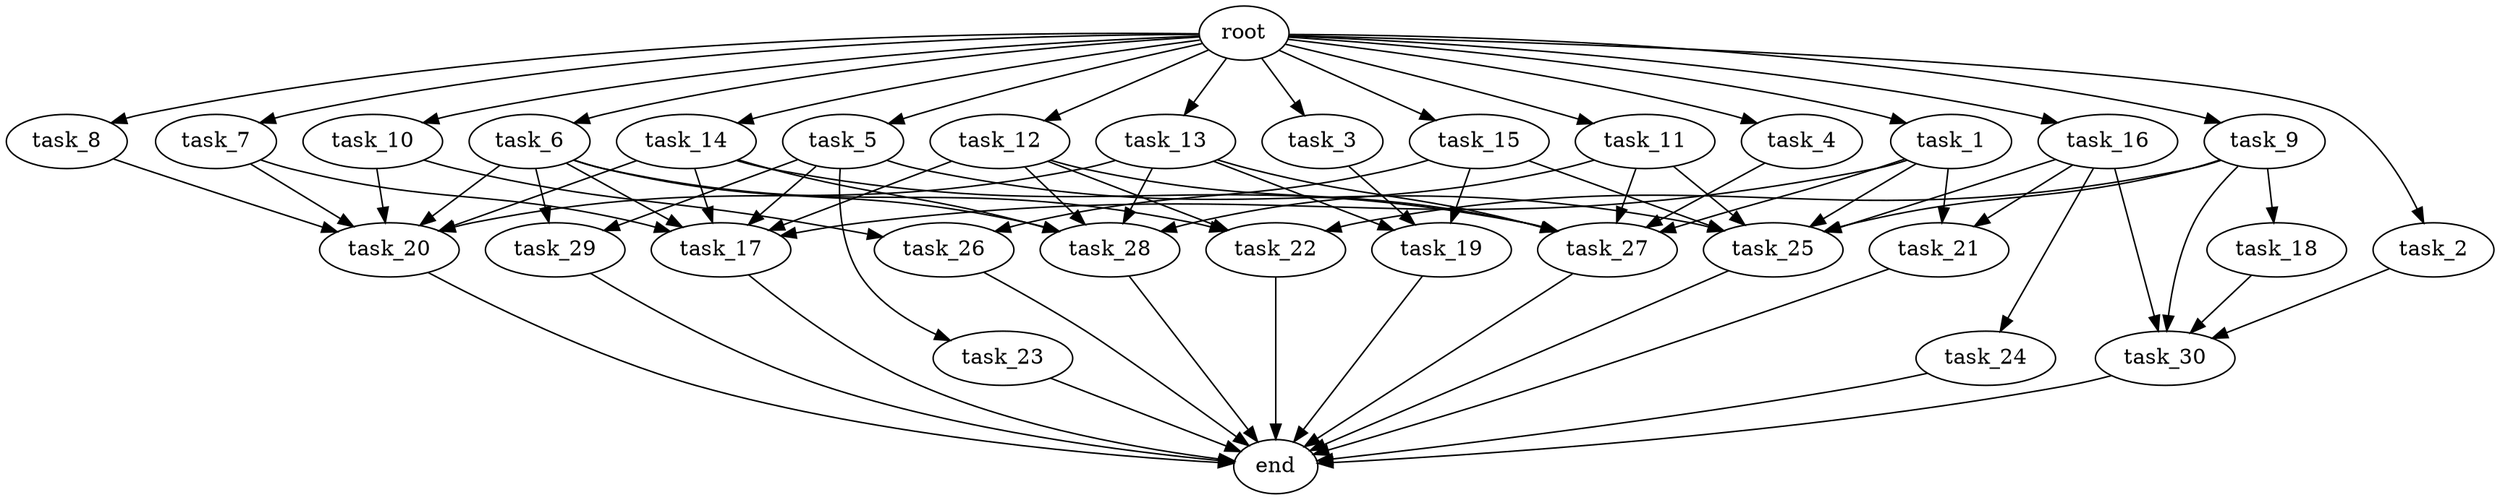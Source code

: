 digraph G {
  root [size="0.000000e+00"];
  task_1 [size="3.885040e+10"];
  task_2 [size="3.636239e+10"];
  task_3 [size="3.260784e+10"];
  task_4 [size="3.989432e+10"];
  task_5 [size="7.233354e+10"];
  task_6 [size="2.059945e+10"];
  task_7 [size="2.170376e+10"];
  task_8 [size="1.910460e+10"];
  task_9 [size="1.946825e+10"];
  task_10 [size="8.736188e+10"];
  task_11 [size="6.593600e+10"];
  task_12 [size="6.189144e+10"];
  task_13 [size="9.003643e+10"];
  task_14 [size="5.482507e+10"];
  task_15 [size="7.640002e+10"];
  task_16 [size="4.082673e+10"];
  task_17 [size="6.440356e+10"];
  task_18 [size="2.135923e+10"];
  task_19 [size="1.414174e+10"];
  task_20 [size="1.087393e+10"];
  task_21 [size="6.522722e+10"];
  task_22 [size="3.003902e+10"];
  task_23 [size="8.329046e+10"];
  task_24 [size="7.746002e+10"];
  task_25 [size="6.236337e+10"];
  task_26 [size="5.098062e+09"];
  task_27 [size="2.172564e+10"];
  task_28 [size="5.517379e+10"];
  task_29 [size="1.568037e+10"];
  task_30 [size="3.843521e+10"];
  end [size="0.000000e+00"];

  root -> task_1 [size="1.000000e-12"];
  root -> task_2 [size="1.000000e-12"];
  root -> task_3 [size="1.000000e-12"];
  root -> task_4 [size="1.000000e-12"];
  root -> task_5 [size="1.000000e-12"];
  root -> task_6 [size="1.000000e-12"];
  root -> task_7 [size="1.000000e-12"];
  root -> task_8 [size="1.000000e-12"];
  root -> task_9 [size="1.000000e-12"];
  root -> task_10 [size="1.000000e-12"];
  root -> task_11 [size="1.000000e-12"];
  root -> task_12 [size="1.000000e-12"];
  root -> task_13 [size="1.000000e-12"];
  root -> task_14 [size="1.000000e-12"];
  root -> task_15 [size="1.000000e-12"];
  root -> task_16 [size="1.000000e-12"];
  task_1 -> task_17 [size="1.073393e+08"];
  task_1 -> task_21 [size="3.261361e+08"];
  task_1 -> task_25 [size="1.039390e+08"];
  task_1 -> task_27 [size="3.620940e+07"];
  task_2 -> task_30 [size="9.608802e+07"];
  task_3 -> task_19 [size="4.713912e+07"];
  task_4 -> task_27 [size="3.620940e+07"];
  task_5 -> task_17 [size="1.073393e+08"];
  task_5 -> task_23 [size="8.329046e+08"];
  task_5 -> task_25 [size="1.039390e+08"];
  task_5 -> task_29 [size="7.840184e+07"];
  task_6 -> task_17 [size="1.073393e+08"];
  task_6 -> task_20 [size="1.812322e+07"];
  task_6 -> task_22 [size="1.001301e+08"];
  task_6 -> task_28 [size="1.103476e+08"];
  task_6 -> task_29 [size="7.840184e+07"];
  task_7 -> task_17 [size="1.073393e+08"];
  task_7 -> task_20 [size="1.812322e+07"];
  task_8 -> task_20 [size="1.812322e+07"];
  task_9 -> task_18 [size="2.135923e+08"];
  task_9 -> task_22 [size="1.001301e+08"];
  task_9 -> task_25 [size="1.039390e+08"];
  task_9 -> task_30 [size="9.608802e+07"];
  task_10 -> task_20 [size="1.812322e+07"];
  task_10 -> task_26 [size="2.549031e+07"];
  task_11 -> task_25 [size="1.039390e+08"];
  task_11 -> task_27 [size="3.620940e+07"];
  task_11 -> task_28 [size="1.103476e+08"];
  task_12 -> task_17 [size="1.073393e+08"];
  task_12 -> task_22 [size="1.001301e+08"];
  task_12 -> task_27 [size="3.620940e+07"];
  task_12 -> task_28 [size="1.103476e+08"];
  task_13 -> task_19 [size="4.713912e+07"];
  task_13 -> task_20 [size="1.812322e+07"];
  task_13 -> task_27 [size="3.620940e+07"];
  task_13 -> task_28 [size="1.103476e+08"];
  task_14 -> task_17 [size="1.073393e+08"];
  task_14 -> task_20 [size="1.812322e+07"];
  task_14 -> task_27 [size="3.620940e+07"];
  task_14 -> task_28 [size="1.103476e+08"];
  task_15 -> task_19 [size="4.713912e+07"];
  task_15 -> task_25 [size="1.039390e+08"];
  task_15 -> task_26 [size="2.549031e+07"];
  task_16 -> task_21 [size="3.261361e+08"];
  task_16 -> task_24 [size="7.746002e+08"];
  task_16 -> task_25 [size="1.039390e+08"];
  task_16 -> task_30 [size="9.608802e+07"];
  task_17 -> end [size="1.000000e-12"];
  task_18 -> task_30 [size="9.608802e+07"];
  task_19 -> end [size="1.000000e-12"];
  task_20 -> end [size="1.000000e-12"];
  task_21 -> end [size="1.000000e-12"];
  task_22 -> end [size="1.000000e-12"];
  task_23 -> end [size="1.000000e-12"];
  task_24 -> end [size="1.000000e-12"];
  task_25 -> end [size="1.000000e-12"];
  task_26 -> end [size="1.000000e-12"];
  task_27 -> end [size="1.000000e-12"];
  task_28 -> end [size="1.000000e-12"];
  task_29 -> end [size="1.000000e-12"];
  task_30 -> end [size="1.000000e-12"];
}
